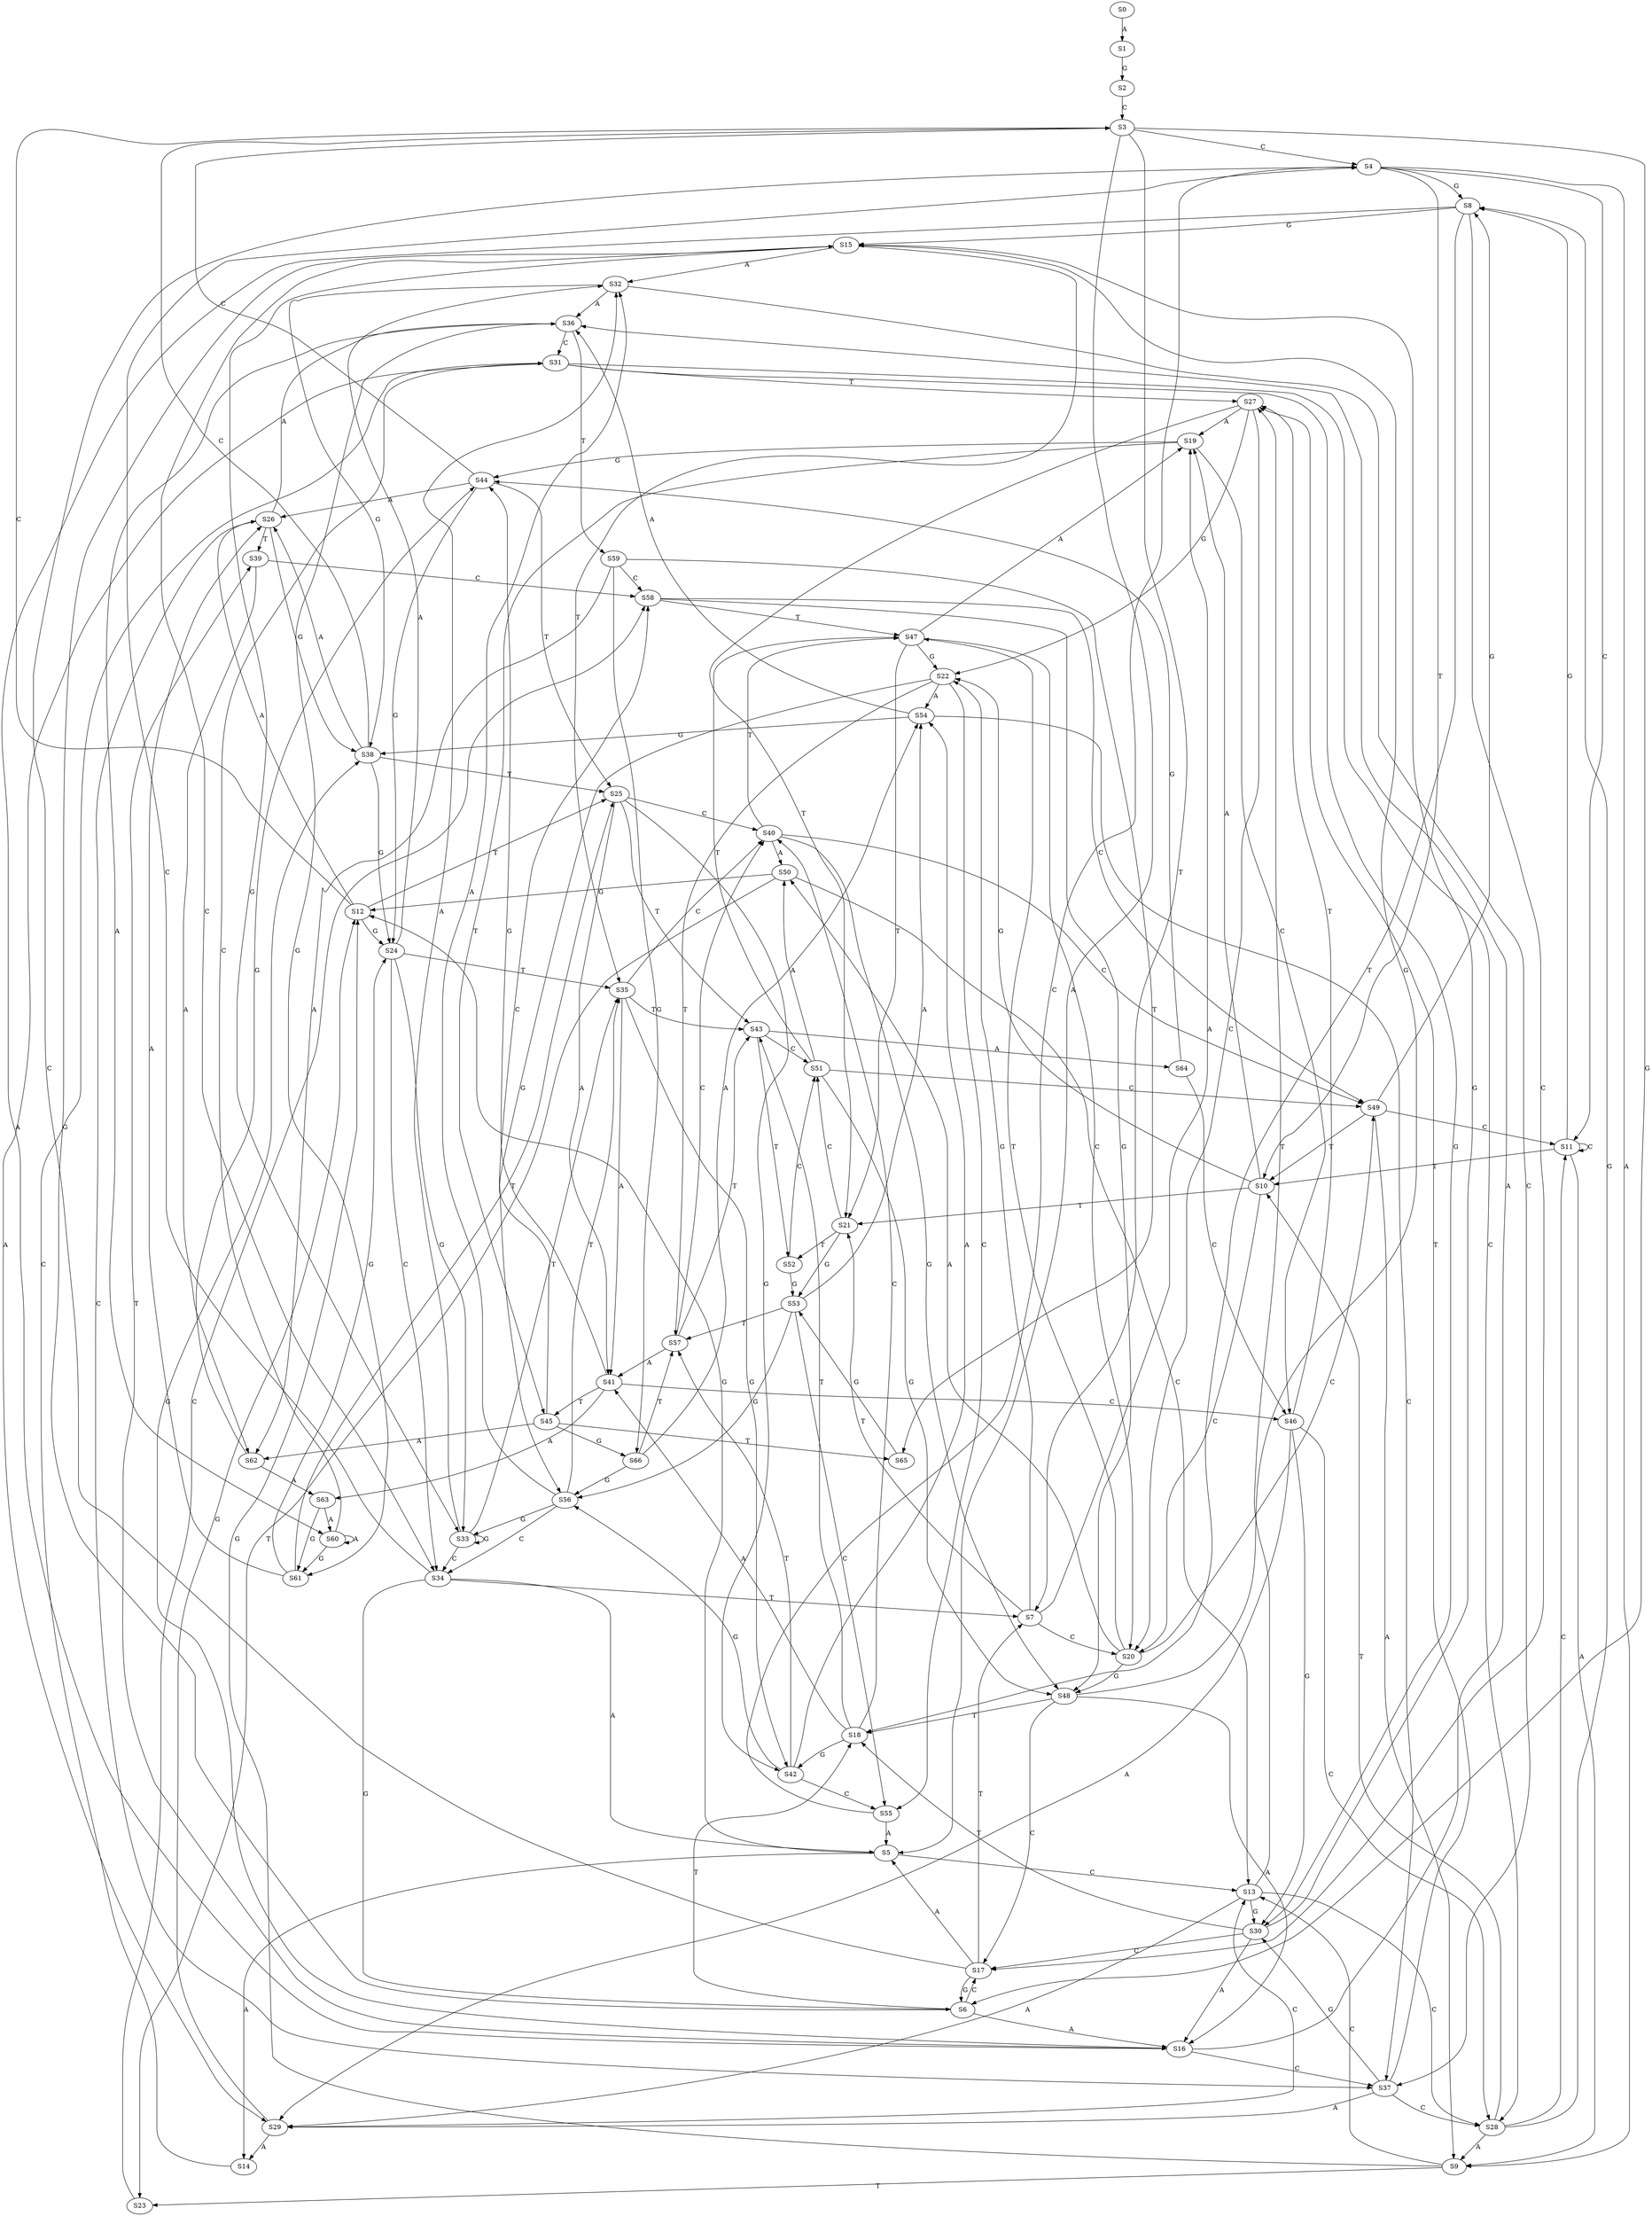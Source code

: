 strict digraph  {
	S0 -> S1 [ label = A ];
	S1 -> S2 [ label = G ];
	S2 -> S3 [ label = C ];
	S3 -> S4 [ label = C ];
	S3 -> S5 [ label = A ];
	S3 -> S6 [ label = G ];
	S3 -> S7 [ label = T ];
	S4 -> S8 [ label = G ];
	S4 -> S9 [ label = A ];
	S4 -> S10 [ label = T ];
	S4 -> S11 [ label = C ];
	S5 -> S12 [ label = G ];
	S5 -> S13 [ label = C ];
	S5 -> S14 [ label = A ];
	S6 -> S15 [ label = G ];
	S6 -> S16 [ label = A ];
	S6 -> S17 [ label = C ];
	S6 -> S18 [ label = T ];
	S7 -> S19 [ label = A ];
	S7 -> S20 [ label = C ];
	S7 -> S21 [ label = T ];
	S7 -> S22 [ label = G ];
	S8 -> S16 [ label = A ];
	S8 -> S15 [ label = G ];
	S8 -> S18 [ label = T ];
	S8 -> S17 [ label = C ];
	S9 -> S12 [ label = G ];
	S9 -> S23 [ label = T ];
	S9 -> S13 [ label = C ];
	S10 -> S22 [ label = G ];
	S10 -> S20 [ label = C ];
	S10 -> S19 [ label = A ];
	S10 -> S21 [ label = T ];
	S11 -> S8 [ label = G ];
	S11 -> S11 [ label = C ];
	S11 -> S9 [ label = A ];
	S11 -> S10 [ label = T ];
	S12 -> S24 [ label = G ];
	S12 -> S25 [ label = T ];
	S12 -> S26 [ label = A ];
	S12 -> S3 [ label = C ];
	S13 -> S27 [ label = T ];
	S13 -> S28 [ label = C ];
	S13 -> S29 [ label = A ];
	S13 -> S30 [ label = G ];
	S14 -> S31 [ label = C ];
	S15 -> S32 [ label = A ];
	S15 -> S33 [ label = G ];
	S15 -> S34 [ label = C ];
	S15 -> S35 [ label = T ];
	S16 -> S36 [ label = A ];
	S16 -> S37 [ label = C ];
	S16 -> S38 [ label = G ];
	S16 -> S39 [ label = T ];
	S17 -> S6 [ label = G ];
	S17 -> S7 [ label = T ];
	S17 -> S4 [ label = C ];
	S17 -> S5 [ label = A ];
	S18 -> S40 [ label = C ];
	S18 -> S41 [ label = A ];
	S18 -> S42 [ label = G ];
	S18 -> S43 [ label = T ];
	S19 -> S44 [ label = G ];
	S19 -> S45 [ label = T ];
	S19 -> S46 [ label = C ];
	S20 -> S47 [ label = T ];
	S20 -> S48 [ label = G ];
	S20 -> S49 [ label = C ];
	S20 -> S50 [ label = A ];
	S21 -> S51 [ label = C ];
	S21 -> S52 [ label = T ];
	S21 -> S53 [ label = G ];
	S22 -> S54 [ label = A ];
	S22 -> S55 [ label = C ];
	S22 -> S56 [ label = G ];
	S22 -> S57 [ label = T ];
	S23 -> S58 [ label = C ];
	S24 -> S32 [ label = A ];
	S24 -> S33 [ label = G ];
	S24 -> S35 [ label = T ];
	S24 -> S34 [ label = C ];
	S25 -> S41 [ label = A ];
	S25 -> S40 [ label = C ];
	S25 -> S42 [ label = G ];
	S25 -> S43 [ label = T ];
	S26 -> S36 [ label = A ];
	S26 -> S37 [ label = C ];
	S26 -> S39 [ label = T ];
	S26 -> S38 [ label = G ];
	S27 -> S19 [ label = A ];
	S27 -> S20 [ label = C ];
	S27 -> S21 [ label = T ];
	S27 -> S22 [ label = G ];
	S28 -> S11 [ label = C ];
	S28 -> S9 [ label = A ];
	S28 -> S10 [ label = T ];
	S28 -> S8 [ label = G ];
	S29 -> S12 [ label = G ];
	S29 -> S13 [ label = C ];
	S29 -> S14 [ label = A ];
	S30 -> S15 [ label = G ];
	S30 -> S16 [ label = A ];
	S30 -> S18 [ label = T ];
	S30 -> S17 [ label = C ];
	S31 -> S29 [ label = A ];
	S31 -> S28 [ label = C ];
	S31 -> S30 [ label = G ];
	S31 -> S27 [ label = T ];
	S32 -> S36 [ label = A ];
	S32 -> S38 [ label = G ];
	S32 -> S37 [ label = C ];
	S33 -> S35 [ label = T ];
	S33 -> S34 [ label = C ];
	S33 -> S33 [ label = G ];
	S33 -> S32 [ label = A ];
	S34 -> S7 [ label = T ];
	S34 -> S4 [ label = C ];
	S34 -> S5 [ label = A ];
	S34 -> S6 [ label = G ];
	S35 -> S41 [ label = A ];
	S35 -> S40 [ label = C ];
	S35 -> S42 [ label = G ];
	S35 -> S43 [ label = T ];
	S36 -> S59 [ label = T ];
	S36 -> S31 [ label = C ];
	S36 -> S60 [ label = A ];
	S36 -> S61 [ label = G ];
	S37 -> S27 [ label = T ];
	S37 -> S30 [ label = G ];
	S37 -> S28 [ label = C ];
	S37 -> S29 [ label = A ];
	S38 -> S25 [ label = T ];
	S38 -> S24 [ label = G ];
	S38 -> S26 [ label = A ];
	S38 -> S3 [ label = C ];
	S39 -> S62 [ label = A ];
	S39 -> S58 [ label = C ];
	S40 -> S47 [ label = T ];
	S40 -> S48 [ label = G ];
	S40 -> S50 [ label = A ];
	S40 -> S49 [ label = C ];
	S41 -> S45 [ label = T ];
	S41 -> S44 [ label = G ];
	S41 -> S63 [ label = A ];
	S41 -> S46 [ label = C ];
	S42 -> S57 [ label = T ];
	S42 -> S56 [ label = G ];
	S42 -> S54 [ label = A ];
	S42 -> S55 [ label = C ];
	S43 -> S51 [ label = C ];
	S43 -> S64 [ label = A ];
	S43 -> S52 [ label = T ];
	S44 -> S25 [ label = T ];
	S44 -> S26 [ label = A ];
	S44 -> S3 [ label = C ];
	S44 -> S24 [ label = G ];
	S45 -> S58 [ label = C ];
	S45 -> S62 [ label = A ];
	S45 -> S65 [ label = T ];
	S45 -> S66 [ label = G ];
	S46 -> S30 [ label = G ];
	S46 -> S27 [ label = T ];
	S46 -> S28 [ label = C ];
	S46 -> S29 [ label = A ];
	S47 -> S22 [ label = G ];
	S47 -> S20 [ label = C ];
	S47 -> S19 [ label = A ];
	S47 -> S21 [ label = T ];
	S48 -> S15 [ label = G ];
	S48 -> S18 [ label = T ];
	S48 -> S17 [ label = C ];
	S48 -> S16 [ label = A ];
	S49 -> S11 [ label = C ];
	S49 -> S9 [ label = A ];
	S49 -> S10 [ label = T ];
	S49 -> S8 [ label = G ];
	S50 -> S23 [ label = T ];
	S50 -> S13 [ label = C ];
	S50 -> S12 [ label = G ];
	S51 -> S50 [ label = A ];
	S51 -> S49 [ label = C ];
	S51 -> S47 [ label = T ];
	S51 -> S48 [ label = G ];
	S52 -> S53 [ label = G ];
	S52 -> S51 [ label = C ];
	S53 -> S56 [ label = G ];
	S53 -> S55 [ label = C ];
	S53 -> S57 [ label = T ];
	S53 -> S54 [ label = A ];
	S54 -> S38 [ label = G ];
	S54 -> S37 [ label = C ];
	S54 -> S36 [ label = A ];
	S55 -> S4 [ label = C ];
	S55 -> S5 [ label = A ];
	S56 -> S33 [ label = G ];
	S56 -> S34 [ label = C ];
	S56 -> S32 [ label = A ];
	S56 -> S35 [ label = T ];
	S57 -> S40 [ label = C ];
	S57 -> S43 [ label = T ];
	S57 -> S41 [ label = A ];
	S58 -> S49 [ label = C ];
	S58 -> S48 [ label = G ];
	S58 -> S47 [ label = T ];
	S59 -> S62 [ label = A ];
	S59 -> S58 [ label = C ];
	S59 -> S66 [ label = G ];
	S59 -> S65 [ label = T ];
	S60 -> S61 [ label = G ];
	S60 -> S31 [ label = C ];
	S60 -> S60 [ label = A ];
	S61 -> S25 [ label = T ];
	S61 -> S26 [ label = A ];
	S61 -> S24 [ label = G ];
	S62 -> S44 [ label = G ];
	S62 -> S63 [ label = A ];
	S63 -> S61 [ label = G ];
	S63 -> S60 [ label = A ];
	S64 -> S46 [ label = C ];
	S64 -> S44 [ label = G ];
	S65 -> S53 [ label = G ];
	S66 -> S56 [ label = G ];
	S66 -> S54 [ label = A ];
	S66 -> S57 [ label = T ];
}
